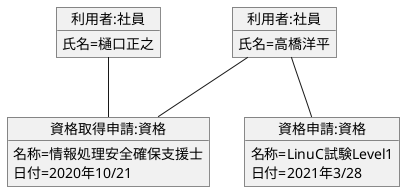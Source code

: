 @startuml 資格取得
object "資格取得申請:資格" as  a{
名称=情報処理安全確保支援士
日付=2020年10/21
}
object "利用者:社員" as b {
氏名=高橋洋平
}
object "利用者:社員" as c {
氏名=樋口正之
}

object "資格申請:資格" as  d{
名称=LinuC試験Level1
日付=2021年3/28
}
b -- a
c -- a
b -- d
@enduml